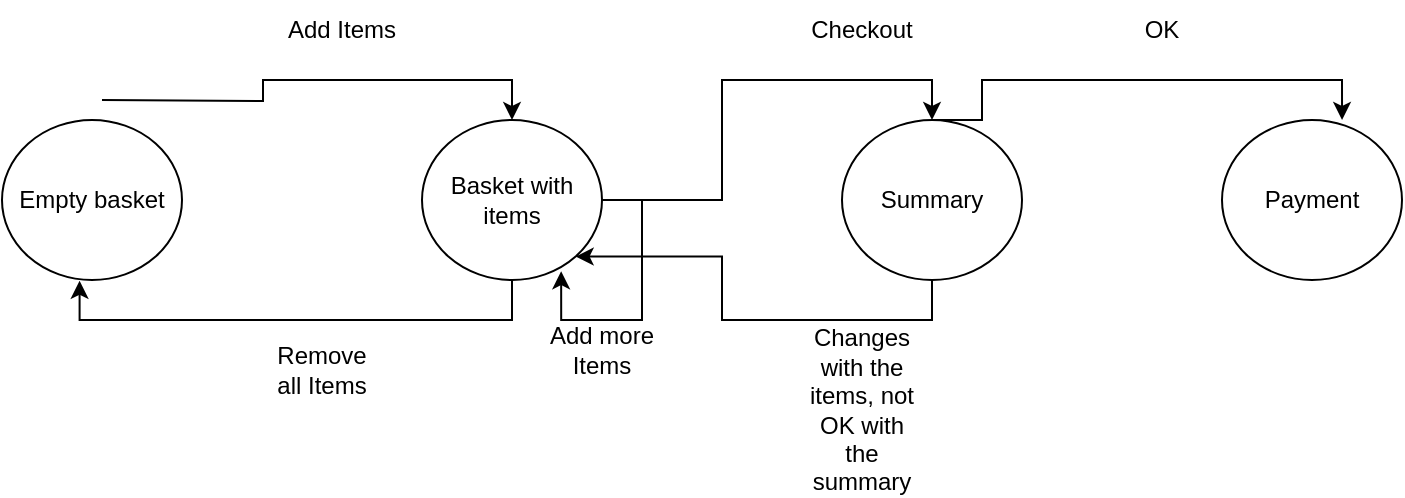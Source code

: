 <mxfile version="22.1.3" type="github">
  <diagram name="Page-1" id="RQnVXbHp5YSP1koaIOIu">
    <mxGraphModel dx="1050" dy="522" grid="1" gridSize="10" guides="1" tooltips="1" connect="1" arrows="1" fold="1" page="1" pageScale="1" pageWidth="850" pageHeight="1100" math="0" shadow="0">
      <root>
        <mxCell id="0" />
        <mxCell id="1" parent="0" />
        <mxCell id="ZzrmVgCEYVlJgWrsbbt4-7" style="edgeStyle=orthogonalEdgeStyle;rounded=0;orthogonalLoop=1;jettySize=auto;html=1;entryX=0.5;entryY=0;entryDx=0;entryDy=0;" edge="1" parent="1" target="ZzrmVgCEYVlJgWrsbbt4-4">
          <mxGeometry relative="1" as="geometry">
            <mxPoint x="70" y="250" as="sourcePoint" />
          </mxGeometry>
        </mxCell>
        <mxCell id="ZzrmVgCEYVlJgWrsbbt4-1" value="Empty basket" style="ellipse;whiteSpace=wrap;html=1;" vertex="1" parent="1">
          <mxGeometry x="20" y="260" width="90" height="80" as="geometry" />
        </mxCell>
        <mxCell id="ZzrmVgCEYVlJgWrsbbt4-2" value="Payment" style="ellipse;whiteSpace=wrap;html=1;" vertex="1" parent="1">
          <mxGeometry x="630" y="260" width="90" height="80" as="geometry" />
        </mxCell>
        <mxCell id="ZzrmVgCEYVlJgWrsbbt4-17" style="edgeStyle=orthogonalEdgeStyle;rounded=0;orthogonalLoop=1;jettySize=auto;html=1;exitX=0.5;exitY=1;exitDx=0;exitDy=0;entryX=1;entryY=1;entryDx=0;entryDy=0;" edge="1" parent="1" source="ZzrmVgCEYVlJgWrsbbt4-3" target="ZzrmVgCEYVlJgWrsbbt4-4">
          <mxGeometry relative="1" as="geometry" />
        </mxCell>
        <mxCell id="ZzrmVgCEYVlJgWrsbbt4-3" value="Summary" style="ellipse;whiteSpace=wrap;html=1;" vertex="1" parent="1">
          <mxGeometry x="440" y="260" width="90" height="80" as="geometry" />
        </mxCell>
        <mxCell id="ZzrmVgCEYVlJgWrsbbt4-15" style="edgeStyle=orthogonalEdgeStyle;rounded=0;orthogonalLoop=1;jettySize=auto;html=1;exitX=1;exitY=0.5;exitDx=0;exitDy=0;entryX=0.5;entryY=0;entryDx=0;entryDy=0;" edge="1" parent="1" source="ZzrmVgCEYVlJgWrsbbt4-4" target="ZzrmVgCEYVlJgWrsbbt4-3">
          <mxGeometry relative="1" as="geometry" />
        </mxCell>
        <mxCell id="ZzrmVgCEYVlJgWrsbbt4-4" value="Basket with items" style="ellipse;whiteSpace=wrap;html=1;" vertex="1" parent="1">
          <mxGeometry x="230" y="260" width="90" height="80" as="geometry" />
        </mxCell>
        <mxCell id="ZzrmVgCEYVlJgWrsbbt4-9" style="edgeStyle=orthogonalEdgeStyle;rounded=0;orthogonalLoop=1;jettySize=auto;html=1;entryX=0.431;entryY=1.005;entryDx=0;entryDy=0;entryPerimeter=0;exitX=0.5;exitY=1;exitDx=0;exitDy=0;" edge="1" parent="1" source="ZzrmVgCEYVlJgWrsbbt4-4" target="ZzrmVgCEYVlJgWrsbbt4-1">
          <mxGeometry relative="1" as="geometry" />
        </mxCell>
        <mxCell id="ZzrmVgCEYVlJgWrsbbt4-11" style="edgeStyle=orthogonalEdgeStyle;rounded=0;orthogonalLoop=1;jettySize=auto;html=1;exitX=1;exitY=0.5;exitDx=0;exitDy=0;entryX=0.773;entryY=0.945;entryDx=0;entryDy=0;entryPerimeter=0;" edge="1" parent="1" source="ZzrmVgCEYVlJgWrsbbt4-4" target="ZzrmVgCEYVlJgWrsbbt4-4">
          <mxGeometry relative="1" as="geometry" />
        </mxCell>
        <mxCell id="ZzrmVgCEYVlJgWrsbbt4-12" value="Add Items" style="text;html=1;strokeColor=none;fillColor=none;align=center;verticalAlign=middle;whiteSpace=wrap;rounded=0;" vertex="1" parent="1">
          <mxGeometry x="160" y="200" width="60" height="30" as="geometry" />
        </mxCell>
        <mxCell id="ZzrmVgCEYVlJgWrsbbt4-13" value="Add more Items" style="text;html=1;strokeColor=none;fillColor=none;align=center;verticalAlign=middle;whiteSpace=wrap;rounded=0;" vertex="1" parent="1">
          <mxGeometry x="290" y="360" width="60" height="30" as="geometry" />
        </mxCell>
        <mxCell id="ZzrmVgCEYVlJgWrsbbt4-14" value="Remove all Items" style="text;html=1;strokeColor=none;fillColor=none;align=center;verticalAlign=middle;whiteSpace=wrap;rounded=0;" vertex="1" parent="1">
          <mxGeometry x="150" y="370" width="60" height="30" as="geometry" />
        </mxCell>
        <mxCell id="ZzrmVgCEYVlJgWrsbbt4-16" value="Checkout" style="text;html=1;strokeColor=none;fillColor=none;align=center;verticalAlign=middle;whiteSpace=wrap;rounded=0;" vertex="1" parent="1">
          <mxGeometry x="420" y="200" width="60" height="30" as="geometry" />
        </mxCell>
        <mxCell id="ZzrmVgCEYVlJgWrsbbt4-18" value="Changes with the items, not OK with the summary" style="text;html=1;strokeColor=none;fillColor=none;align=center;verticalAlign=middle;whiteSpace=wrap;rounded=0;" vertex="1" parent="1">
          <mxGeometry x="420" y="390" width="60" height="30" as="geometry" />
        </mxCell>
        <mxCell id="ZzrmVgCEYVlJgWrsbbt4-20" style="edgeStyle=orthogonalEdgeStyle;rounded=0;orthogonalLoop=1;jettySize=auto;html=1;entryX=0.667;entryY=0;entryDx=0;entryDy=0;entryPerimeter=0;exitX=0.5;exitY=0;exitDx=0;exitDy=0;" edge="1" parent="1" source="ZzrmVgCEYVlJgWrsbbt4-3" target="ZzrmVgCEYVlJgWrsbbt4-2">
          <mxGeometry relative="1" as="geometry">
            <Array as="points">
              <mxPoint x="510" y="260" />
              <mxPoint x="510" y="240" />
              <mxPoint x="690" y="240" />
            </Array>
          </mxGeometry>
        </mxCell>
        <mxCell id="ZzrmVgCEYVlJgWrsbbt4-21" value="OK" style="text;html=1;strokeColor=none;fillColor=none;align=center;verticalAlign=middle;whiteSpace=wrap;rounded=0;" vertex="1" parent="1">
          <mxGeometry x="570" y="200" width="60" height="30" as="geometry" />
        </mxCell>
      </root>
    </mxGraphModel>
  </diagram>
</mxfile>
